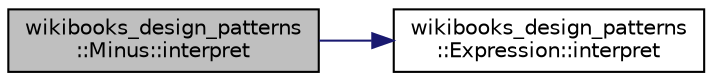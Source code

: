 digraph "wikibooks_design_patterns::Minus::interpret"
{
  edge [fontname="Helvetica",fontsize="10",labelfontname="Helvetica",labelfontsize="10"];
  node [fontname="Helvetica",fontsize="10",shape=record];
  rankdir="LR";
  Node1 [label="wikibooks_design_patterns\l::Minus::interpret",height=0.2,width=0.4,color="black", fillcolor="grey75", style="filled", fontcolor="black"];
  Node1 -> Node2 [color="midnightblue",fontsize="10",style="solid",fontname="Helvetica"];
  Node2 [label="wikibooks_design_patterns\l::Expression::interpret",height=0.2,width=0.4,color="black", fillcolor="white", style="filled",URL="$structwikibooks__design__patterns_1_1Expression.html#a3723a35bb367b43edf806be72385c680"];
}
